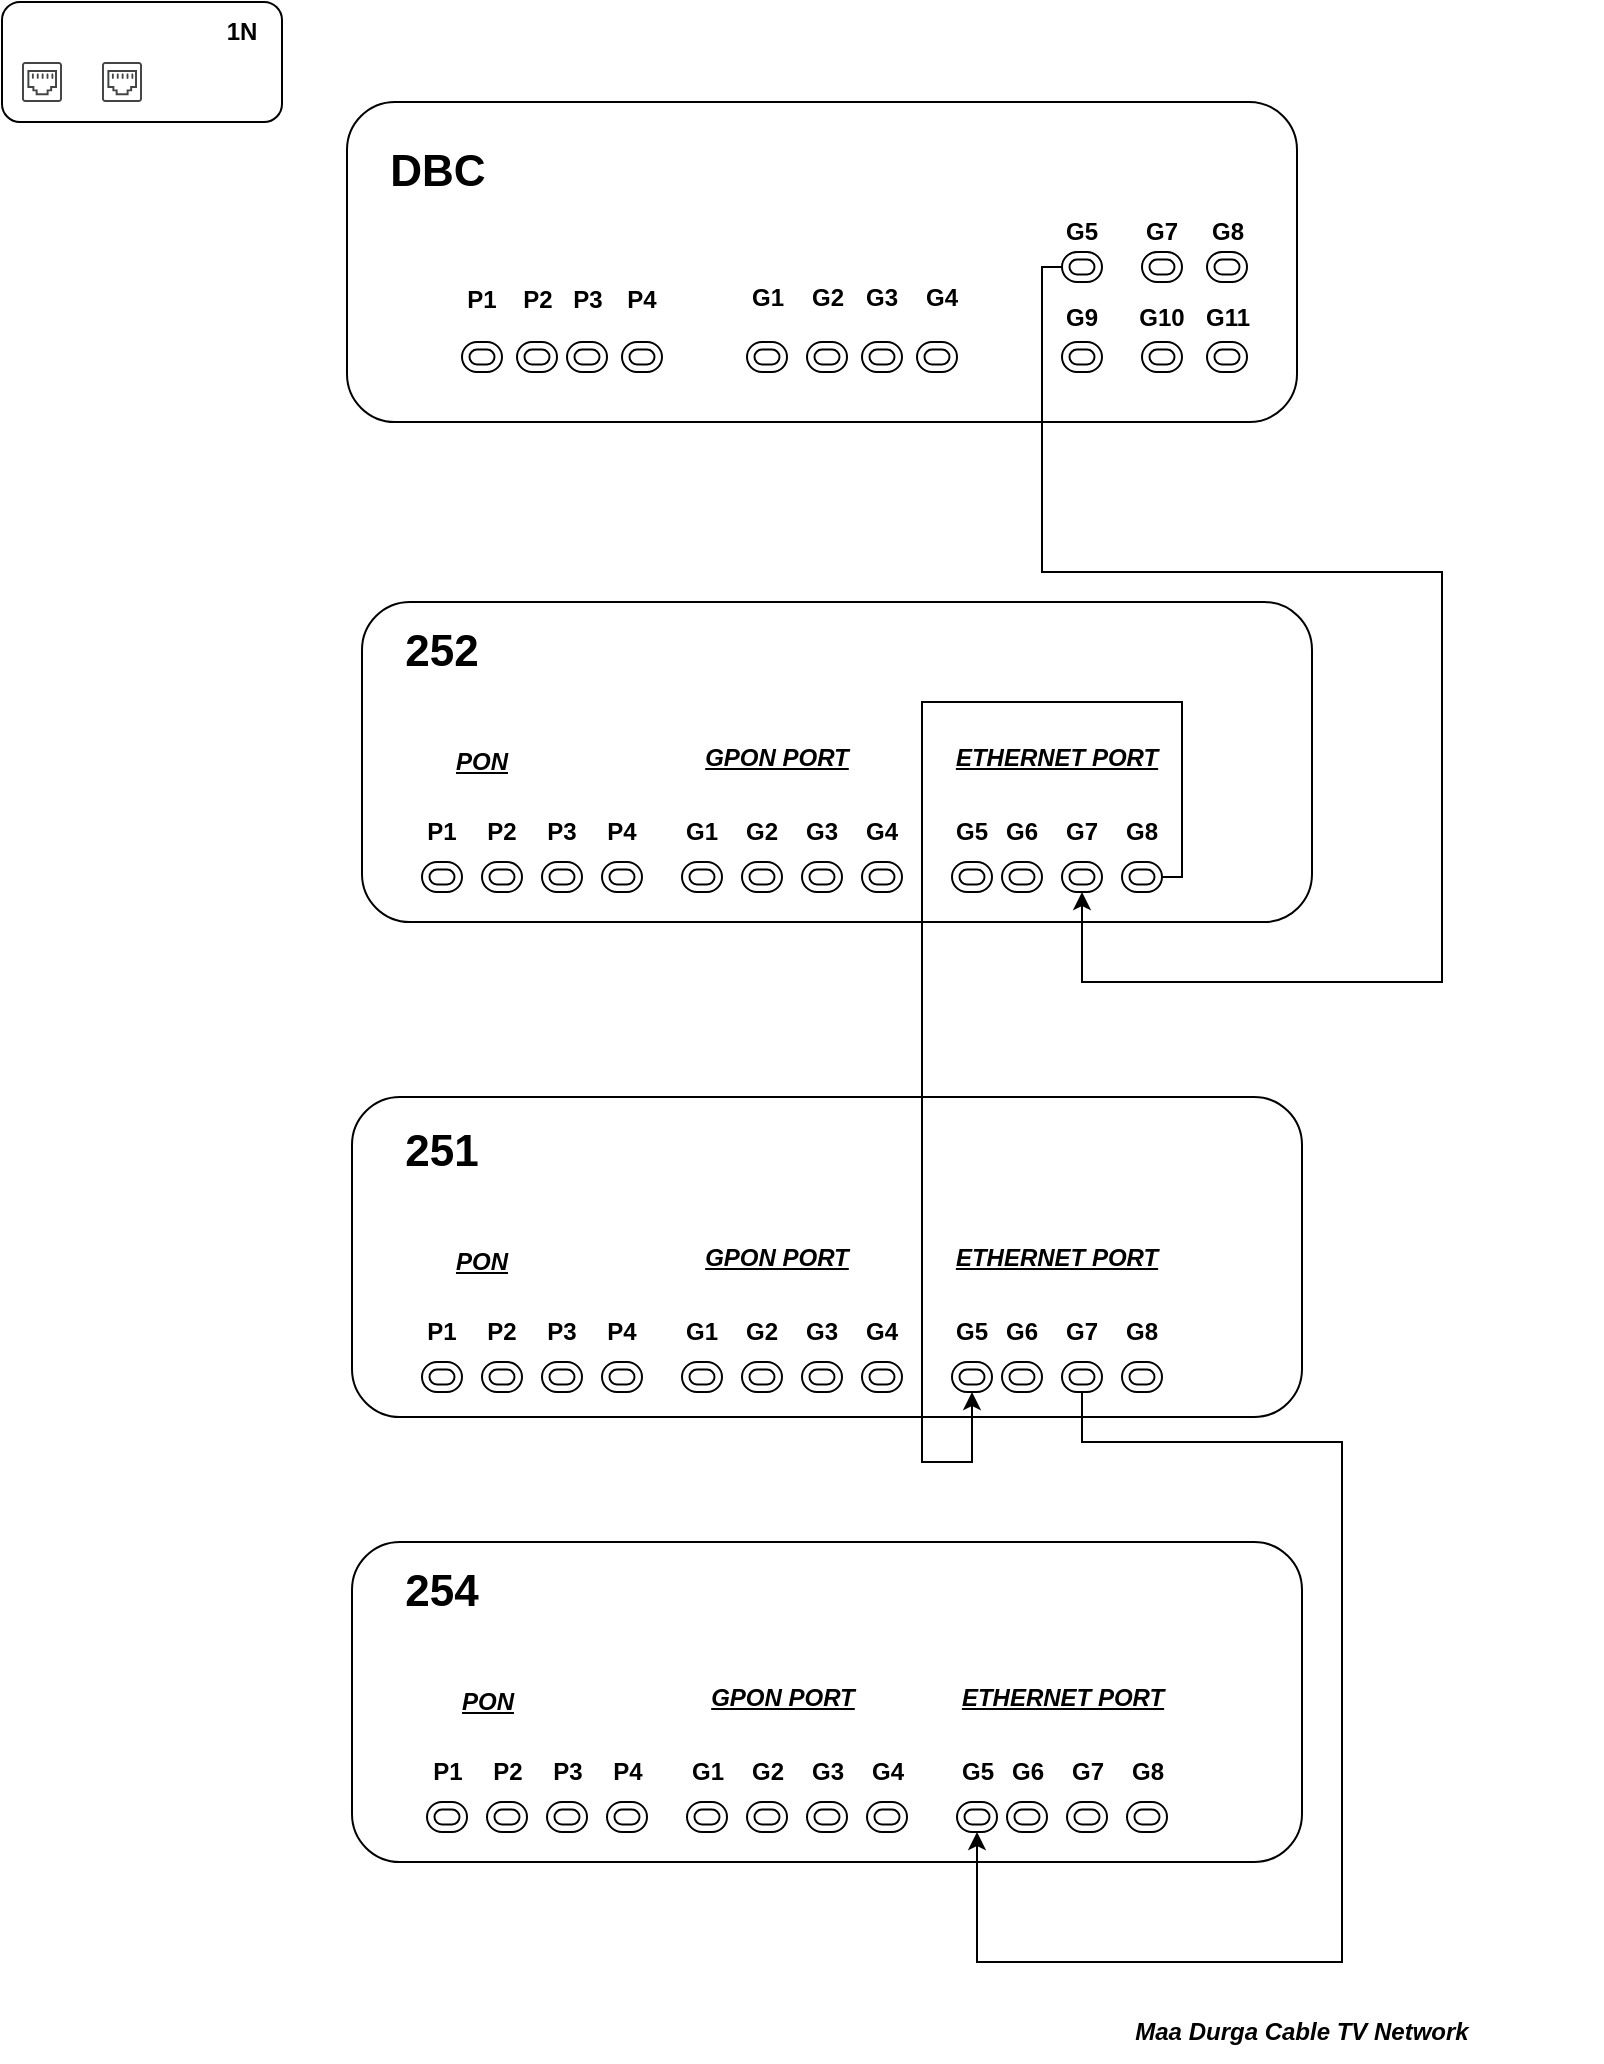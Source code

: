 <mxfile version="22.1.16" type="github">
  <diagram name="Page-1" id="1Co5AFttE1sdkpLuGWpp">
    <mxGraphModel dx="1179" dy="726" grid="1" gridSize="10" guides="1" tooltips="1" connect="1" arrows="1" fold="1" page="1" pageScale="1" pageWidth="827" pageHeight="1169" math="0" shadow="0">
      <root>
        <mxCell id="0" />
        <mxCell id="1" parent="0" />
        <mxCell id="FiZlv9GbAcb9ufF7oLum-6" value="" style="rounded=1;whiteSpace=wrap;html=1;labelBackgroundColor=none;" vertex="1" parent="1">
          <mxGeometry x="186.5" y="120" width="475" height="160" as="geometry" />
        </mxCell>
        <mxCell id="Yl7VU8M9X4uE9OL1-MA8-65" value="" style="rounded=1;whiteSpace=wrap;html=1;labelBackgroundColor=none;" parent="1" vertex="1">
          <mxGeometry x="14" y="70" width="140" height="60" as="geometry" />
        </mxCell>
        <mxCell id="Yl7VU8M9X4uE9OL1-MA8-66" value="" style="sketch=0;pointerEvents=1;shadow=0;dashed=0;html=1;strokeColor=none;aspect=fixed;labelPosition=center;verticalLabelPosition=bottom;verticalAlign=top;align=center;outlineConnect=0;shape=mxgraph.vvd.ethernet_port;labelBackgroundColor=none;rounded=1;" parent="1" vertex="1">
          <mxGeometry x="24" y="100" width="20" height="20" as="geometry" />
        </mxCell>
        <mxCell id="Yl7VU8M9X4uE9OL1-MA8-67" value="" style="sketch=0;pointerEvents=1;shadow=0;dashed=0;html=1;strokeColor=none;aspect=fixed;labelPosition=center;verticalLabelPosition=bottom;verticalAlign=top;align=center;outlineConnect=0;shape=mxgraph.vvd.ethernet_port;labelBackgroundColor=none;rounded=1;" parent="1" vertex="1">
          <mxGeometry x="54" y="100" width="20" height="20" as="geometry" />
        </mxCell>
        <mxCell id="Yl7VU8M9X4uE9OL1-MA8-68" value="&lt;b&gt;1N&lt;/b&gt;" style="text;html=1;strokeColor=none;fillColor=none;align=center;verticalAlign=middle;whiteSpace=wrap;rounded=1;labelBackgroundColor=none;" parent="1" vertex="1">
          <mxGeometry x="104" y="70" width="60" height="30" as="geometry" />
        </mxCell>
        <mxCell id="Yl7VU8M9X4uE9OL1-MA8-69" value="" style="verticalLabelPosition=bottom;verticalAlign=top;html=1;shape=mxgraph.basic.rounded_frame;dx=10;whiteSpace=wrap;labelBackgroundColor=none;rounded=1;" parent="1" vertex="1">
          <mxGeometry x="616.5" y="240" width="20" height="15" as="geometry" />
        </mxCell>
        <mxCell id="Yl7VU8M9X4uE9OL1-MA8-76" value="" style="verticalLabelPosition=bottom;verticalAlign=top;html=1;shape=mxgraph.basic.rounded_frame;dx=10;whiteSpace=wrap;labelBackgroundColor=none;rounded=1;" parent="1" vertex="1">
          <mxGeometry x="584" y="240" width="20" height="15" as="geometry" />
        </mxCell>
        <mxCell id="Yl7VU8M9X4uE9OL1-MA8-77" value="" style="verticalLabelPosition=bottom;verticalAlign=top;html=1;shape=mxgraph.basic.rounded_frame;dx=10;whiteSpace=wrap;labelBackgroundColor=none;rounded=1;" parent="1" vertex="1">
          <mxGeometry x="544" y="240" width="20" height="15" as="geometry" />
        </mxCell>
        <mxCell id="Yl7VU8M9X4uE9OL1-MA8-78" value="" style="verticalLabelPosition=bottom;verticalAlign=top;html=1;shape=mxgraph.basic.rounded_frame;dx=10;whiteSpace=wrap;labelBackgroundColor=none;rounded=1;" parent="1" vertex="1">
          <mxGeometry x="616.5" y="195" width="20" height="15" as="geometry" />
        </mxCell>
        <mxCell id="Yl7VU8M9X4uE9OL1-MA8-79" value="" style="verticalLabelPosition=bottom;verticalAlign=top;html=1;shape=mxgraph.basic.rounded_frame;dx=10;whiteSpace=wrap;labelBackgroundColor=none;rounded=1;" parent="1" vertex="1">
          <mxGeometry x="584" y="195" width="20" height="15" as="geometry" />
        </mxCell>
        <mxCell id="Yl7VU8M9X4uE9OL1-MA8-80" value="" style="verticalLabelPosition=bottom;verticalAlign=top;html=1;shape=mxgraph.basic.rounded_frame;dx=10;whiteSpace=wrap;labelBackgroundColor=none;rounded=1;" parent="1" vertex="1">
          <mxGeometry x="544" y="195" width="20" height="15" as="geometry" />
        </mxCell>
        <mxCell id="Yl7VU8M9X4uE9OL1-MA8-81" value="" style="verticalLabelPosition=bottom;verticalAlign=top;html=1;shape=mxgraph.basic.rounded_frame;dx=10;whiteSpace=wrap;labelBackgroundColor=none;rounded=1;" parent="1" vertex="1">
          <mxGeometry x="444" y="240" width="20" height="15" as="geometry" />
        </mxCell>
        <mxCell id="Yl7VU8M9X4uE9OL1-MA8-82" value="" style="verticalLabelPosition=bottom;verticalAlign=top;html=1;shape=mxgraph.basic.rounded_frame;dx=10;whiteSpace=wrap;labelBackgroundColor=none;rounded=1;" parent="1" vertex="1">
          <mxGeometry x="416.5" y="240" width="20" height="15" as="geometry" />
        </mxCell>
        <mxCell id="Yl7VU8M9X4uE9OL1-MA8-83" value="" style="verticalLabelPosition=bottom;verticalAlign=top;html=1;shape=mxgraph.basic.rounded_frame;dx=10;whiteSpace=wrap;labelBackgroundColor=none;rounded=1;" parent="1" vertex="1">
          <mxGeometry x="386.5" y="240" width="20" height="15" as="geometry" />
        </mxCell>
        <mxCell id="Yl7VU8M9X4uE9OL1-MA8-87" value="" style="verticalLabelPosition=bottom;verticalAlign=top;html=1;shape=mxgraph.basic.rounded_frame;dx=10;whiteSpace=wrap;labelBackgroundColor=none;rounded=1;" parent="1" vertex="1">
          <mxGeometry x="296.5" y="240" width="20" height="15" as="geometry" />
        </mxCell>
        <mxCell id="Yl7VU8M9X4uE9OL1-MA8-88" value="" style="verticalLabelPosition=bottom;verticalAlign=top;html=1;shape=mxgraph.basic.rounded_frame;dx=10;whiteSpace=wrap;labelBackgroundColor=none;rounded=1;" parent="1" vertex="1">
          <mxGeometry x="271.5" y="240" width="20" height="15" as="geometry" />
        </mxCell>
        <mxCell id="Yl7VU8M9X4uE9OL1-MA8-89" value="" style="verticalLabelPosition=bottom;verticalAlign=top;html=1;shape=mxgraph.basic.rounded_frame;dx=10;whiteSpace=wrap;labelBackgroundColor=none;rounded=1;" parent="1" vertex="1">
          <mxGeometry x="244" y="240" width="20" height="15" as="geometry" />
        </mxCell>
        <mxCell id="Yl7VU8M9X4uE9OL1-MA8-118" value="&lt;b&gt;P1&lt;/b&gt;" style="text;html=1;strokeColor=none;fillColor=none;align=center;verticalAlign=middle;whiteSpace=wrap;rounded=1;labelBackgroundColor=none;" parent="1" vertex="1">
          <mxGeometry x="234" y="212.5" width="40" height="12.5" as="geometry" />
        </mxCell>
        <mxCell id="Yl7VU8M9X4uE9OL1-MA8-119" value="&lt;b&gt;P2&lt;/b&gt;" style="text;html=1;strokeColor=none;fillColor=none;align=center;verticalAlign=middle;whiteSpace=wrap;rounded=1;labelBackgroundColor=none;" parent="1" vertex="1">
          <mxGeometry x="261.5" y="212.5" width="40" height="12.5" as="geometry" />
        </mxCell>
        <mxCell id="Yl7VU8M9X4uE9OL1-MA8-120" value="&lt;b&gt;P3&lt;/b&gt;" style="text;html=1;strokeColor=none;fillColor=none;align=center;verticalAlign=middle;whiteSpace=wrap;rounded=1;labelBackgroundColor=none;" parent="1" vertex="1">
          <mxGeometry x="286.5" y="210" width="40" height="17.5" as="geometry" />
        </mxCell>
        <mxCell id="Yl7VU8M9X4uE9OL1-MA8-121" value="&lt;b&gt;G1&lt;/b&gt;" style="text;html=1;strokeColor=none;fillColor=none;align=center;verticalAlign=middle;whiteSpace=wrap;rounded=1;labelBackgroundColor=none;" parent="1" vertex="1">
          <mxGeometry x="366.5" y="202.5" width="60" height="30" as="geometry" />
        </mxCell>
        <mxCell id="Yl7VU8M9X4uE9OL1-MA8-123" value="&lt;b&gt;G2&lt;/b&gt;" style="text;html=1;strokeColor=none;fillColor=none;align=center;verticalAlign=middle;whiteSpace=wrap;rounded=1;labelBackgroundColor=none;" parent="1" vertex="1">
          <mxGeometry x="396.5" y="202.5" width="60" height="30" as="geometry" />
        </mxCell>
        <mxCell id="Yl7VU8M9X4uE9OL1-MA8-124" value="&lt;b&gt;G3&lt;/b&gt;" style="text;html=1;strokeColor=none;fillColor=none;align=center;verticalAlign=middle;whiteSpace=wrap;rounded=1;labelBackgroundColor=none;" parent="1" vertex="1">
          <mxGeometry x="424" y="202.5" width="60" height="30" as="geometry" />
        </mxCell>
        <mxCell id="Yl7VU8M9X4uE9OL1-MA8-126" value="" style="rounded=1;whiteSpace=wrap;html=1;labelBackgroundColor=none;" parent="1" vertex="1">
          <mxGeometry x="194" y="370" width="475" height="160" as="geometry" />
        </mxCell>
        <mxCell id="Yl7VU8M9X4uE9OL1-MA8-127" value="" style="verticalLabelPosition=bottom;verticalAlign=top;html=1;shape=mxgraph.basic.rounded_frame;dx=10;whiteSpace=wrap;labelBackgroundColor=none;rounded=1;" parent="1" vertex="1">
          <mxGeometry x="224" y="500" width="20" height="15" as="geometry" />
        </mxCell>
        <mxCell id="Yl7VU8M9X4uE9OL1-MA8-129" value="" style="verticalLabelPosition=bottom;verticalAlign=top;html=1;shape=mxgraph.basic.rounded_frame;dx=10;whiteSpace=wrap;labelBackgroundColor=none;rounded=1;" parent="1" vertex="1">
          <mxGeometry x="254" y="500" width="20" height="15" as="geometry" />
        </mxCell>
        <mxCell id="Yl7VU8M9X4uE9OL1-MA8-131" value="" style="verticalLabelPosition=bottom;verticalAlign=top;html=1;shape=mxgraph.basic.rounded_frame;dx=10;whiteSpace=wrap;labelBackgroundColor=none;rounded=1;" parent="1" vertex="1">
          <mxGeometry x="314" y="500" width="20" height="15" as="geometry" />
        </mxCell>
        <mxCell id="Yl7VU8M9X4uE9OL1-MA8-132" value="" style="verticalLabelPosition=bottom;verticalAlign=top;html=1;shape=mxgraph.basic.rounded_frame;dx=10;whiteSpace=wrap;labelBackgroundColor=none;rounded=1;" parent="1" vertex="1">
          <mxGeometry x="284" y="500" width="20" height="15" as="geometry" />
        </mxCell>
        <mxCell id="Yl7VU8M9X4uE9OL1-MA8-133" value="" style="verticalLabelPosition=bottom;verticalAlign=top;html=1;shape=mxgraph.basic.rounded_frame;dx=10;whiteSpace=wrap;labelBackgroundColor=none;rounded=1;" parent="1" vertex="1">
          <mxGeometry x="354" y="500" width="20" height="15" as="geometry" />
        </mxCell>
        <mxCell id="Yl7VU8M9X4uE9OL1-MA8-134" value="" style="verticalLabelPosition=bottom;verticalAlign=top;html=1;shape=mxgraph.basic.rounded_frame;dx=10;whiteSpace=wrap;labelBackgroundColor=none;rounded=1;" parent="1" vertex="1">
          <mxGeometry x="384" y="500" width="20" height="15" as="geometry" />
        </mxCell>
        <mxCell id="Yl7VU8M9X4uE9OL1-MA8-135" value="" style="verticalLabelPosition=bottom;verticalAlign=top;html=1;shape=mxgraph.basic.rounded_frame;dx=10;whiteSpace=wrap;labelBackgroundColor=none;rounded=1;" parent="1" vertex="1">
          <mxGeometry x="414" y="500" width="20" height="15" as="geometry" />
        </mxCell>
        <mxCell id="Yl7VU8M9X4uE9OL1-MA8-137" value="" style="verticalLabelPosition=bottom;verticalAlign=top;html=1;shape=mxgraph.basic.rounded_frame;dx=10;whiteSpace=wrap;labelBackgroundColor=none;rounded=1;" parent="1" vertex="1">
          <mxGeometry x="444" y="500" width="20" height="15" as="geometry" />
        </mxCell>
        <mxCell id="Yl7VU8M9X4uE9OL1-MA8-139" value="" style="verticalLabelPosition=bottom;verticalAlign=top;html=1;shape=mxgraph.basic.rounded_frame;dx=10;whiteSpace=wrap;labelBackgroundColor=none;rounded=1;" parent="1" vertex="1">
          <mxGeometry x="489" y="500" width="20" height="15" as="geometry" />
        </mxCell>
        <mxCell id="Yl7VU8M9X4uE9OL1-MA8-140" value="" style="verticalLabelPosition=bottom;verticalAlign=top;html=1;shape=mxgraph.basic.rounded_frame;dx=10;whiteSpace=wrap;labelBackgroundColor=none;rounded=1;" parent="1" vertex="1">
          <mxGeometry x="514" y="500" width="20" height="15" as="geometry" />
        </mxCell>
        <mxCell id="Yl7VU8M9X4uE9OL1-MA8-141" value="" style="verticalLabelPosition=bottom;verticalAlign=top;html=1;shape=mxgraph.basic.rounded_frame;dx=10;whiteSpace=wrap;labelBackgroundColor=none;rounded=1;" parent="1" vertex="1">
          <mxGeometry x="544" y="500" width="20" height="15" as="geometry" />
        </mxCell>
        <mxCell id="Yl7VU8M9X4uE9OL1-MA8-142" value="" style="verticalLabelPosition=bottom;verticalAlign=top;html=1;shape=mxgraph.basic.rounded_frame;dx=10;whiteSpace=wrap;labelBackgroundColor=none;rounded=1;" parent="1" vertex="1">
          <mxGeometry x="574" y="500" width="20" height="15" as="geometry" />
        </mxCell>
        <mxCell id="Yl7VU8M9X4uE9OL1-MA8-144" value="&lt;b&gt;P1&lt;/b&gt;" style="text;html=1;strokeColor=none;fillColor=none;align=center;verticalAlign=middle;whiteSpace=wrap;rounded=1;labelBackgroundColor=none;" parent="1" vertex="1">
          <mxGeometry x="204" y="470" width="60" height="30" as="geometry" />
        </mxCell>
        <mxCell id="Yl7VU8M9X4uE9OL1-MA8-145" value="&lt;b&gt;P2&lt;/b&gt;" style="text;html=1;strokeColor=none;fillColor=none;align=center;verticalAlign=middle;whiteSpace=wrap;rounded=1;labelBackgroundColor=none;" parent="1" vertex="1">
          <mxGeometry x="234" y="470" width="60" height="30" as="geometry" />
        </mxCell>
        <mxCell id="Yl7VU8M9X4uE9OL1-MA8-146" value="&lt;b&gt;P3&lt;/b&gt;" style="text;html=1;strokeColor=none;fillColor=none;align=center;verticalAlign=middle;whiteSpace=wrap;rounded=1;labelBackgroundColor=none;" parent="1" vertex="1">
          <mxGeometry x="264" y="470" width="60" height="30" as="geometry" />
        </mxCell>
        <mxCell id="Yl7VU8M9X4uE9OL1-MA8-147" value="&lt;b&gt;P4&lt;/b&gt;" style="text;html=1;strokeColor=none;fillColor=none;align=center;verticalAlign=middle;whiteSpace=wrap;rounded=1;labelBackgroundColor=none;" parent="1" vertex="1">
          <mxGeometry x="294" y="470" width="60" height="30" as="geometry" />
        </mxCell>
        <mxCell id="Yl7VU8M9X4uE9OL1-MA8-148" value="&lt;b&gt;G1&lt;/b&gt;" style="text;html=1;strokeColor=none;fillColor=none;align=center;verticalAlign=middle;whiteSpace=wrap;rounded=1;labelBackgroundColor=none;" parent="1" vertex="1">
          <mxGeometry x="334" y="470" width="60" height="30" as="geometry" />
        </mxCell>
        <mxCell id="Yl7VU8M9X4uE9OL1-MA8-150" value="&lt;b&gt;G2&lt;/b&gt;" style="text;html=1;strokeColor=none;fillColor=none;align=center;verticalAlign=middle;whiteSpace=wrap;rounded=1;labelBackgroundColor=none;" parent="1" vertex="1">
          <mxGeometry x="364" y="470" width="60" height="30" as="geometry" />
        </mxCell>
        <mxCell id="Yl7VU8M9X4uE9OL1-MA8-151" value="&lt;b&gt;G3&lt;/b&gt;" style="text;html=1;strokeColor=none;fillColor=none;align=center;verticalAlign=middle;whiteSpace=wrap;rounded=1;labelBackgroundColor=none;" parent="1" vertex="1">
          <mxGeometry x="394" y="470" width="60" height="30" as="geometry" />
        </mxCell>
        <mxCell id="Yl7VU8M9X4uE9OL1-MA8-152" value="&lt;b&gt;G4&lt;/b&gt;" style="text;html=1;strokeColor=none;fillColor=none;align=center;verticalAlign=middle;whiteSpace=wrap;rounded=1;labelBackgroundColor=none;" parent="1" vertex="1">
          <mxGeometry x="424" y="470" width="60" height="30" as="geometry" />
        </mxCell>
        <mxCell id="Yl7VU8M9X4uE9OL1-MA8-153" value="&lt;b&gt;G5&lt;/b&gt;" style="text;html=1;strokeColor=none;fillColor=none;align=center;verticalAlign=middle;whiteSpace=wrap;rounded=1;labelBackgroundColor=none;" parent="1" vertex="1">
          <mxGeometry x="469" y="470" width="60" height="30" as="geometry" />
        </mxCell>
        <mxCell id="Yl7VU8M9X4uE9OL1-MA8-154" value="&lt;b&gt;G6&lt;/b&gt;" style="text;html=1;strokeColor=none;fillColor=none;align=center;verticalAlign=middle;whiteSpace=wrap;rounded=1;labelBackgroundColor=none;" parent="1" vertex="1">
          <mxGeometry x="494" y="470" width="60" height="30" as="geometry" />
        </mxCell>
        <mxCell id="Yl7VU8M9X4uE9OL1-MA8-155" value="&lt;b&gt;G7&lt;/b&gt;" style="text;html=1;strokeColor=none;fillColor=none;align=center;verticalAlign=middle;whiteSpace=wrap;rounded=1;labelBackgroundColor=none;" parent="1" vertex="1">
          <mxGeometry x="524" y="470" width="60" height="30" as="geometry" />
        </mxCell>
        <mxCell id="Yl7VU8M9X4uE9OL1-MA8-156" value="&lt;b&gt;G8&lt;/b&gt;" style="text;html=1;strokeColor=none;fillColor=none;align=center;verticalAlign=middle;whiteSpace=wrap;rounded=1;labelBackgroundColor=none;" parent="1" vertex="1">
          <mxGeometry x="554" y="470" width="60" height="30" as="geometry" />
        </mxCell>
        <mxCell id="Yl7VU8M9X4uE9OL1-MA8-157" value="&lt;i&gt;&lt;b&gt;&lt;u&gt;GPON PORT&lt;/u&gt;&lt;/b&gt;&lt;/i&gt;" style="text;html=1;strokeColor=none;fillColor=none;align=center;verticalAlign=middle;whiteSpace=wrap;rounded=1;labelBackgroundColor=none;" parent="1" vertex="1">
          <mxGeometry x="359" y="435" width="85" height="25" as="geometry" />
        </mxCell>
        <mxCell id="Yl7VU8M9X4uE9OL1-MA8-158" value="&lt;b&gt;&lt;i&gt;&lt;u&gt;ETHERNET PORT&lt;/u&gt;&lt;/i&gt;&lt;/b&gt;" style="text;html=1;strokeColor=none;fillColor=none;align=center;verticalAlign=middle;whiteSpace=wrap;rounded=1;labelBackgroundColor=none;" parent="1" vertex="1">
          <mxGeometry x="489" y="432.5" width="105" height="30" as="geometry" />
        </mxCell>
        <mxCell id="Yl7VU8M9X4uE9OL1-MA8-159" value="&lt;b&gt;&lt;i&gt;&lt;u&gt;PON&lt;/u&gt;&lt;/i&gt;&lt;/b&gt;" style="text;html=1;strokeColor=none;fillColor=none;align=center;verticalAlign=middle;whiteSpace=wrap;rounded=1;labelBackgroundColor=none;" parent="1" vertex="1">
          <mxGeometry x="224" y="435" width="60" height="30" as="geometry" />
        </mxCell>
        <mxCell id="Yl7VU8M9X4uE9OL1-MA8-160" value="" style="rounded=1;whiteSpace=wrap;html=1;labelBackgroundColor=none;" parent="1" vertex="1">
          <mxGeometry x="189" y="617.5" width="475" height="160" as="geometry" />
        </mxCell>
        <mxCell id="Yl7VU8M9X4uE9OL1-MA8-161" value="" style="verticalLabelPosition=bottom;verticalAlign=top;html=1;shape=mxgraph.basic.rounded_frame;dx=10;whiteSpace=wrap;labelBackgroundColor=none;rounded=1;" parent="1" vertex="1">
          <mxGeometry x="224" y="750" width="20" height="15" as="geometry" />
        </mxCell>
        <mxCell id="Yl7VU8M9X4uE9OL1-MA8-162" value="" style="verticalLabelPosition=bottom;verticalAlign=top;html=1;shape=mxgraph.basic.rounded_frame;dx=10;whiteSpace=wrap;labelBackgroundColor=none;rounded=1;" parent="1" vertex="1">
          <mxGeometry x="254" y="750" width="20" height="15" as="geometry" />
        </mxCell>
        <mxCell id="Yl7VU8M9X4uE9OL1-MA8-163" value="" style="verticalLabelPosition=bottom;verticalAlign=top;html=1;shape=mxgraph.basic.rounded_frame;dx=10;whiteSpace=wrap;labelBackgroundColor=none;rounded=1;" parent="1" vertex="1">
          <mxGeometry x="314" y="750" width="20" height="15" as="geometry" />
        </mxCell>
        <mxCell id="Yl7VU8M9X4uE9OL1-MA8-164" value="" style="verticalLabelPosition=bottom;verticalAlign=top;html=1;shape=mxgraph.basic.rounded_frame;dx=10;whiteSpace=wrap;labelBackgroundColor=none;rounded=1;" parent="1" vertex="1">
          <mxGeometry x="284" y="750" width="20" height="15" as="geometry" />
        </mxCell>
        <mxCell id="Yl7VU8M9X4uE9OL1-MA8-165" value="" style="verticalLabelPosition=bottom;verticalAlign=top;html=1;shape=mxgraph.basic.rounded_frame;dx=10;whiteSpace=wrap;labelBackgroundColor=none;rounded=1;" parent="1" vertex="1">
          <mxGeometry x="354" y="750" width="20" height="15" as="geometry" />
        </mxCell>
        <mxCell id="Yl7VU8M9X4uE9OL1-MA8-166" value="" style="verticalLabelPosition=bottom;verticalAlign=top;html=1;shape=mxgraph.basic.rounded_frame;dx=10;whiteSpace=wrap;labelBackgroundColor=none;rounded=1;" parent="1" vertex="1">
          <mxGeometry x="384" y="750" width="20" height="15" as="geometry" />
        </mxCell>
        <mxCell id="Yl7VU8M9X4uE9OL1-MA8-167" value="" style="verticalLabelPosition=bottom;verticalAlign=top;html=1;shape=mxgraph.basic.rounded_frame;dx=10;whiteSpace=wrap;labelBackgroundColor=none;rounded=1;" parent="1" vertex="1">
          <mxGeometry x="414" y="750" width="20" height="15" as="geometry" />
        </mxCell>
        <mxCell id="Yl7VU8M9X4uE9OL1-MA8-168" value="" style="verticalLabelPosition=bottom;verticalAlign=top;html=1;shape=mxgraph.basic.rounded_frame;dx=10;whiteSpace=wrap;labelBackgroundColor=none;rounded=1;" parent="1" vertex="1">
          <mxGeometry x="444" y="750" width="20" height="15" as="geometry" />
        </mxCell>
        <mxCell id="Yl7VU8M9X4uE9OL1-MA8-169" value="" style="verticalLabelPosition=bottom;verticalAlign=top;html=1;shape=mxgraph.basic.rounded_frame;dx=10;whiteSpace=wrap;labelBackgroundColor=none;rounded=1;" parent="1" vertex="1">
          <mxGeometry x="489" y="750" width="20" height="15" as="geometry" />
        </mxCell>
        <mxCell id="Yl7VU8M9X4uE9OL1-MA8-170" value="" style="verticalLabelPosition=bottom;verticalAlign=top;html=1;shape=mxgraph.basic.rounded_frame;dx=10;whiteSpace=wrap;labelBackgroundColor=none;rounded=1;" parent="1" vertex="1">
          <mxGeometry x="514" y="750" width="20" height="15" as="geometry" />
        </mxCell>
        <mxCell id="Yl7VU8M9X4uE9OL1-MA8-171" value="" style="verticalLabelPosition=bottom;verticalAlign=top;html=1;shape=mxgraph.basic.rounded_frame;dx=10;whiteSpace=wrap;labelBackgroundColor=none;rounded=1;" parent="1" vertex="1">
          <mxGeometry x="544" y="750" width="20" height="15" as="geometry" />
        </mxCell>
        <mxCell id="Yl7VU8M9X4uE9OL1-MA8-172" value="" style="verticalLabelPosition=bottom;verticalAlign=top;html=1;shape=mxgraph.basic.rounded_frame;dx=10;whiteSpace=wrap;labelBackgroundColor=none;rounded=1;" parent="1" vertex="1">
          <mxGeometry x="574" y="750" width="20" height="15" as="geometry" />
        </mxCell>
        <mxCell id="Yl7VU8M9X4uE9OL1-MA8-173" value="&lt;b&gt;P1&lt;/b&gt;" style="text;html=1;strokeColor=none;fillColor=none;align=center;verticalAlign=middle;whiteSpace=wrap;rounded=1;labelBackgroundColor=none;" parent="1" vertex="1">
          <mxGeometry x="204" y="720" width="60" height="30" as="geometry" />
        </mxCell>
        <mxCell id="Yl7VU8M9X4uE9OL1-MA8-174" value="&lt;b&gt;P2&lt;/b&gt;" style="text;html=1;strokeColor=none;fillColor=none;align=center;verticalAlign=middle;whiteSpace=wrap;rounded=1;labelBackgroundColor=none;" parent="1" vertex="1">
          <mxGeometry x="234" y="720" width="60" height="30" as="geometry" />
        </mxCell>
        <mxCell id="Yl7VU8M9X4uE9OL1-MA8-175" value="&lt;b&gt;P3&lt;/b&gt;" style="text;html=1;strokeColor=none;fillColor=none;align=center;verticalAlign=middle;whiteSpace=wrap;rounded=1;labelBackgroundColor=none;" parent="1" vertex="1">
          <mxGeometry x="264" y="720" width="60" height="30" as="geometry" />
        </mxCell>
        <mxCell id="Yl7VU8M9X4uE9OL1-MA8-176" value="&lt;b&gt;P4&lt;/b&gt;" style="text;html=1;strokeColor=none;fillColor=none;align=center;verticalAlign=middle;whiteSpace=wrap;rounded=1;labelBackgroundColor=none;" parent="1" vertex="1">
          <mxGeometry x="294" y="720" width="60" height="30" as="geometry" />
        </mxCell>
        <mxCell id="Yl7VU8M9X4uE9OL1-MA8-177" value="&lt;b&gt;G1&lt;/b&gt;" style="text;html=1;strokeColor=none;fillColor=none;align=center;verticalAlign=middle;whiteSpace=wrap;rounded=1;labelBackgroundColor=none;" parent="1" vertex="1">
          <mxGeometry x="334" y="720" width="60" height="30" as="geometry" />
        </mxCell>
        <mxCell id="Yl7VU8M9X4uE9OL1-MA8-178" value="&lt;b&gt;G2&lt;/b&gt;" style="text;html=1;strokeColor=none;fillColor=none;align=center;verticalAlign=middle;whiteSpace=wrap;rounded=1;labelBackgroundColor=none;" parent="1" vertex="1">
          <mxGeometry x="364" y="720" width="60" height="30" as="geometry" />
        </mxCell>
        <mxCell id="Yl7VU8M9X4uE9OL1-MA8-179" value="&lt;b&gt;G3&lt;/b&gt;" style="text;html=1;strokeColor=none;fillColor=none;align=center;verticalAlign=middle;whiteSpace=wrap;rounded=1;labelBackgroundColor=none;" parent="1" vertex="1">
          <mxGeometry x="394" y="720" width="60" height="30" as="geometry" />
        </mxCell>
        <mxCell id="Yl7VU8M9X4uE9OL1-MA8-180" value="&lt;b&gt;G4&lt;/b&gt;" style="text;html=1;strokeColor=none;fillColor=none;align=center;verticalAlign=middle;whiteSpace=wrap;rounded=1;labelBackgroundColor=none;" parent="1" vertex="1">
          <mxGeometry x="424" y="720" width="60" height="30" as="geometry" />
        </mxCell>
        <mxCell id="Yl7VU8M9X4uE9OL1-MA8-181" value="&lt;b&gt;G5&lt;/b&gt;" style="text;html=1;strokeColor=none;fillColor=none;align=center;verticalAlign=middle;whiteSpace=wrap;rounded=1;labelBackgroundColor=none;" parent="1" vertex="1">
          <mxGeometry x="469" y="720" width="60" height="30" as="geometry" />
        </mxCell>
        <mxCell id="Yl7VU8M9X4uE9OL1-MA8-182" value="&lt;b&gt;G6&lt;/b&gt;" style="text;html=1;strokeColor=none;fillColor=none;align=center;verticalAlign=middle;whiteSpace=wrap;rounded=1;labelBackgroundColor=none;" parent="1" vertex="1">
          <mxGeometry x="494" y="720" width="60" height="30" as="geometry" />
        </mxCell>
        <mxCell id="Yl7VU8M9X4uE9OL1-MA8-183" value="&lt;b&gt;G7&lt;/b&gt;" style="text;html=1;strokeColor=none;fillColor=none;align=center;verticalAlign=middle;whiteSpace=wrap;rounded=1;labelBackgroundColor=none;" parent="1" vertex="1">
          <mxGeometry x="524" y="720" width="60" height="30" as="geometry" />
        </mxCell>
        <mxCell id="Yl7VU8M9X4uE9OL1-MA8-184" value="&lt;b&gt;G8&lt;/b&gt;" style="text;html=1;strokeColor=none;fillColor=none;align=center;verticalAlign=middle;whiteSpace=wrap;rounded=1;labelBackgroundColor=none;" parent="1" vertex="1">
          <mxGeometry x="554" y="720" width="60" height="30" as="geometry" />
        </mxCell>
        <mxCell id="Yl7VU8M9X4uE9OL1-MA8-185" value="&lt;i&gt;&lt;b&gt;&lt;u&gt;GPON PORT&lt;/u&gt;&lt;/b&gt;&lt;/i&gt;" style="text;html=1;strokeColor=none;fillColor=none;align=center;verticalAlign=middle;whiteSpace=wrap;rounded=1;labelBackgroundColor=none;" parent="1" vertex="1">
          <mxGeometry x="359" y="685" width="85" height="25" as="geometry" />
        </mxCell>
        <mxCell id="Yl7VU8M9X4uE9OL1-MA8-186" value="&lt;b&gt;&lt;i&gt;&lt;u&gt;ETHERNET PORT&lt;/u&gt;&lt;/i&gt;&lt;/b&gt;" style="text;html=1;strokeColor=none;fillColor=none;align=center;verticalAlign=middle;whiteSpace=wrap;rounded=1;labelBackgroundColor=none;" parent="1" vertex="1">
          <mxGeometry x="489" y="682.5" width="105" height="30" as="geometry" />
        </mxCell>
        <mxCell id="Yl7VU8M9X4uE9OL1-MA8-187" value="&lt;b&gt;&lt;i&gt;&lt;u&gt;PON&lt;/u&gt;&lt;/i&gt;&lt;/b&gt;" style="text;html=1;strokeColor=none;fillColor=none;align=center;verticalAlign=middle;whiteSpace=wrap;rounded=1;labelBackgroundColor=none;" parent="1" vertex="1">
          <mxGeometry x="224" y="685" width="60" height="30" as="geometry" />
        </mxCell>
        <mxCell id="Yl7VU8M9X4uE9OL1-MA8-191" value="" style="sketch=0;pointerEvents=1;shadow=0;dashed=0;html=1;strokeColor=none;fillColor=#434445;aspect=fixed;labelPosition=center;verticalLabelPosition=bottom;verticalAlign=top;align=center;outlineConnect=0;shape=mxgraph.vvd.ethernet_port;rounded=1;" parent="1" vertex="1">
          <mxGeometry x="24" y="100" width="20" height="20" as="geometry" />
        </mxCell>
        <mxCell id="Yl7VU8M9X4uE9OL1-MA8-192" value="" style="sketch=0;pointerEvents=1;shadow=0;dashed=0;html=1;strokeColor=none;fillColor=#434445;aspect=fixed;labelPosition=center;verticalLabelPosition=bottom;verticalAlign=top;align=center;outlineConnect=0;shape=mxgraph.vvd.ethernet_port;rounded=1;" parent="1" vertex="1">
          <mxGeometry x="64" y="100" width="20" height="20" as="geometry" />
        </mxCell>
        <mxCell id="Yl7VU8M9X4uE9OL1-MA8-194" value="" style="rounded=1;whiteSpace=wrap;html=1;labelBackgroundColor=none;" parent="1" vertex="1">
          <mxGeometry x="189" y="840" width="475" height="160" as="geometry" />
        </mxCell>
        <mxCell id="Yl7VU8M9X4uE9OL1-MA8-195" value="" style="verticalLabelPosition=bottom;verticalAlign=top;html=1;shape=mxgraph.basic.rounded_frame;dx=10;whiteSpace=wrap;labelBackgroundColor=none;rounded=1;" parent="1" vertex="1">
          <mxGeometry x="226.5" y="970" width="20" height="15" as="geometry" />
        </mxCell>
        <mxCell id="Yl7VU8M9X4uE9OL1-MA8-196" value="" style="verticalLabelPosition=bottom;verticalAlign=top;html=1;shape=mxgraph.basic.rounded_frame;dx=10;whiteSpace=wrap;labelBackgroundColor=none;rounded=1;" parent="1" vertex="1">
          <mxGeometry x="256.5" y="970" width="20" height="15" as="geometry" />
        </mxCell>
        <mxCell id="Yl7VU8M9X4uE9OL1-MA8-197" value="" style="verticalLabelPosition=bottom;verticalAlign=top;html=1;shape=mxgraph.basic.rounded_frame;dx=10;whiteSpace=wrap;labelBackgroundColor=none;rounded=1;" parent="1" vertex="1">
          <mxGeometry x="316.5" y="970" width="20" height="15" as="geometry" />
        </mxCell>
        <mxCell id="Yl7VU8M9X4uE9OL1-MA8-198" value="" style="verticalLabelPosition=bottom;verticalAlign=top;html=1;shape=mxgraph.basic.rounded_frame;dx=10;whiteSpace=wrap;labelBackgroundColor=none;rounded=1;" parent="1" vertex="1">
          <mxGeometry x="286.5" y="970" width="20" height="15" as="geometry" />
        </mxCell>
        <mxCell id="Yl7VU8M9X4uE9OL1-MA8-199" value="" style="verticalLabelPosition=bottom;verticalAlign=top;html=1;shape=mxgraph.basic.rounded_frame;dx=10;whiteSpace=wrap;labelBackgroundColor=none;rounded=1;" parent="1" vertex="1">
          <mxGeometry x="356.5" y="970" width="20" height="15" as="geometry" />
        </mxCell>
        <mxCell id="Yl7VU8M9X4uE9OL1-MA8-200" value="" style="verticalLabelPosition=bottom;verticalAlign=top;html=1;shape=mxgraph.basic.rounded_frame;dx=10;whiteSpace=wrap;labelBackgroundColor=none;rounded=1;" parent="1" vertex="1">
          <mxGeometry x="386.5" y="970" width="20" height="15" as="geometry" />
        </mxCell>
        <mxCell id="Yl7VU8M9X4uE9OL1-MA8-201" value="" style="verticalLabelPosition=bottom;verticalAlign=top;html=1;shape=mxgraph.basic.rounded_frame;dx=10;whiteSpace=wrap;labelBackgroundColor=none;rounded=1;" parent="1" vertex="1">
          <mxGeometry x="416.5" y="970" width="20" height="15" as="geometry" />
        </mxCell>
        <mxCell id="Yl7VU8M9X4uE9OL1-MA8-202" value="" style="verticalLabelPosition=bottom;verticalAlign=top;html=1;shape=mxgraph.basic.rounded_frame;dx=10;whiteSpace=wrap;labelBackgroundColor=none;rounded=1;" parent="1" vertex="1">
          <mxGeometry x="446.5" y="970" width="20" height="15" as="geometry" />
        </mxCell>
        <mxCell id="Yl7VU8M9X4uE9OL1-MA8-203" value="" style="verticalLabelPosition=bottom;verticalAlign=top;html=1;shape=mxgraph.basic.rounded_frame;dx=10;whiteSpace=wrap;labelBackgroundColor=none;rounded=1;" parent="1" vertex="1">
          <mxGeometry x="491.5" y="970" width="20" height="15" as="geometry" />
        </mxCell>
        <mxCell id="Yl7VU8M9X4uE9OL1-MA8-204" value="" style="verticalLabelPosition=bottom;verticalAlign=top;html=1;shape=mxgraph.basic.rounded_frame;dx=10;whiteSpace=wrap;labelBackgroundColor=none;rounded=1;" parent="1" vertex="1">
          <mxGeometry x="516.5" y="970" width="20" height="15" as="geometry" />
        </mxCell>
        <mxCell id="Yl7VU8M9X4uE9OL1-MA8-205" value="" style="verticalLabelPosition=bottom;verticalAlign=top;html=1;shape=mxgraph.basic.rounded_frame;dx=10;whiteSpace=wrap;labelBackgroundColor=none;rounded=1;" parent="1" vertex="1">
          <mxGeometry x="546.5" y="970" width="20" height="15" as="geometry" />
        </mxCell>
        <mxCell id="Yl7VU8M9X4uE9OL1-MA8-206" value="" style="verticalLabelPosition=bottom;verticalAlign=top;html=1;shape=mxgraph.basic.rounded_frame;dx=10;whiteSpace=wrap;labelBackgroundColor=none;rounded=1;" parent="1" vertex="1">
          <mxGeometry x="576.5" y="970" width="20" height="15" as="geometry" />
        </mxCell>
        <mxCell id="Yl7VU8M9X4uE9OL1-MA8-207" value="&lt;b&gt;P1&lt;/b&gt;" style="text;html=1;strokeColor=none;fillColor=none;align=center;verticalAlign=middle;whiteSpace=wrap;rounded=1;labelBackgroundColor=none;" parent="1" vertex="1">
          <mxGeometry x="206.5" y="940" width="60" height="30" as="geometry" />
        </mxCell>
        <mxCell id="Yl7VU8M9X4uE9OL1-MA8-208" value="&lt;b&gt;P2&lt;/b&gt;" style="text;html=1;strokeColor=none;fillColor=none;align=center;verticalAlign=middle;whiteSpace=wrap;rounded=1;labelBackgroundColor=none;" parent="1" vertex="1">
          <mxGeometry x="236.5" y="940" width="60" height="30" as="geometry" />
        </mxCell>
        <mxCell id="Yl7VU8M9X4uE9OL1-MA8-209" value="&lt;b&gt;P3&lt;/b&gt;" style="text;html=1;strokeColor=none;fillColor=none;align=center;verticalAlign=middle;whiteSpace=wrap;rounded=1;labelBackgroundColor=none;" parent="1" vertex="1">
          <mxGeometry x="266.5" y="940" width="60" height="30" as="geometry" />
        </mxCell>
        <mxCell id="Yl7VU8M9X4uE9OL1-MA8-210" value="&lt;b&gt;P4&lt;/b&gt;" style="text;html=1;strokeColor=none;fillColor=none;align=center;verticalAlign=middle;whiteSpace=wrap;rounded=1;labelBackgroundColor=none;" parent="1" vertex="1">
          <mxGeometry x="296.5" y="940" width="60" height="30" as="geometry" />
        </mxCell>
        <mxCell id="Yl7VU8M9X4uE9OL1-MA8-211" value="&lt;b&gt;G1&lt;/b&gt;" style="text;html=1;strokeColor=none;fillColor=none;align=center;verticalAlign=middle;whiteSpace=wrap;rounded=1;labelBackgroundColor=none;" parent="1" vertex="1">
          <mxGeometry x="336.5" y="940" width="60" height="30" as="geometry" />
        </mxCell>
        <mxCell id="Yl7VU8M9X4uE9OL1-MA8-212" value="&lt;b&gt;G2&lt;/b&gt;" style="text;html=1;strokeColor=none;fillColor=none;align=center;verticalAlign=middle;whiteSpace=wrap;rounded=1;labelBackgroundColor=none;" parent="1" vertex="1">
          <mxGeometry x="366.5" y="940" width="60" height="30" as="geometry" />
        </mxCell>
        <mxCell id="Yl7VU8M9X4uE9OL1-MA8-213" value="&lt;b&gt;G3&lt;/b&gt;" style="text;html=1;strokeColor=none;fillColor=none;align=center;verticalAlign=middle;whiteSpace=wrap;rounded=1;labelBackgroundColor=none;" parent="1" vertex="1">
          <mxGeometry x="396.5" y="940" width="60" height="30" as="geometry" />
        </mxCell>
        <mxCell id="Yl7VU8M9X4uE9OL1-MA8-214" value="&lt;b&gt;G4&lt;/b&gt;" style="text;html=1;strokeColor=none;fillColor=none;align=center;verticalAlign=middle;whiteSpace=wrap;rounded=1;labelBackgroundColor=none;" parent="1" vertex="1">
          <mxGeometry x="426.5" y="940" width="60" height="30" as="geometry" />
        </mxCell>
        <mxCell id="Yl7VU8M9X4uE9OL1-MA8-215" value="&lt;b&gt;G5&lt;/b&gt;" style="text;html=1;strokeColor=none;fillColor=none;align=center;verticalAlign=middle;whiteSpace=wrap;rounded=1;labelBackgroundColor=none;" parent="1" vertex="1">
          <mxGeometry x="471.5" y="940" width="60" height="30" as="geometry" />
        </mxCell>
        <mxCell id="Yl7VU8M9X4uE9OL1-MA8-216" value="&lt;b&gt;G6&lt;/b&gt;" style="text;html=1;strokeColor=none;fillColor=none;align=center;verticalAlign=middle;whiteSpace=wrap;rounded=1;labelBackgroundColor=none;" parent="1" vertex="1">
          <mxGeometry x="496.5" y="940" width="60" height="30" as="geometry" />
        </mxCell>
        <mxCell id="Yl7VU8M9X4uE9OL1-MA8-217" value="&lt;b&gt;G7&lt;/b&gt;" style="text;html=1;strokeColor=none;fillColor=none;align=center;verticalAlign=middle;whiteSpace=wrap;rounded=1;labelBackgroundColor=none;" parent="1" vertex="1">
          <mxGeometry x="526.5" y="940" width="60" height="30" as="geometry" />
        </mxCell>
        <mxCell id="Yl7VU8M9X4uE9OL1-MA8-218" value="&lt;b&gt;G8&lt;/b&gt;" style="text;html=1;strokeColor=none;fillColor=none;align=center;verticalAlign=middle;whiteSpace=wrap;rounded=1;labelBackgroundColor=none;" parent="1" vertex="1">
          <mxGeometry x="556.5" y="940" width="60" height="30" as="geometry" />
        </mxCell>
        <mxCell id="Yl7VU8M9X4uE9OL1-MA8-219" value="&lt;i&gt;&lt;b&gt;&lt;u&gt;GPON PORT&lt;/u&gt;&lt;/b&gt;&lt;/i&gt;" style="text;html=1;strokeColor=none;fillColor=none;align=center;verticalAlign=middle;whiteSpace=wrap;rounded=1;labelBackgroundColor=none;" parent="1" vertex="1">
          <mxGeometry x="361.5" y="905" width="85" height="25" as="geometry" />
        </mxCell>
        <mxCell id="Yl7VU8M9X4uE9OL1-MA8-220" value="&lt;b&gt;&lt;i&gt;&lt;u&gt;ETHERNET PORT&lt;/u&gt;&lt;/i&gt;&lt;/b&gt;" style="text;html=1;strokeColor=none;fillColor=none;align=center;verticalAlign=middle;whiteSpace=wrap;rounded=1;labelBackgroundColor=none;" parent="1" vertex="1">
          <mxGeometry x="491.5" y="902.5" width="105" height="30" as="geometry" />
        </mxCell>
        <mxCell id="Yl7VU8M9X4uE9OL1-MA8-221" value="&lt;b&gt;&lt;i&gt;&lt;u&gt;PON&lt;/u&gt;&lt;/i&gt;&lt;/b&gt;" style="text;html=1;strokeColor=none;fillColor=none;align=center;verticalAlign=middle;whiteSpace=wrap;rounded=1;labelBackgroundColor=none;" parent="1" vertex="1">
          <mxGeometry x="226.5" y="905" width="60" height="30" as="geometry" />
        </mxCell>
        <mxCell id="Yl7VU8M9X4uE9OL1-MA8-222" value="&lt;b&gt;&lt;font style=&quot;font-size: 22px;&quot;&gt;251&lt;/font&gt;&lt;/b&gt;" style="text;html=1;strokeColor=none;fillColor=none;align=center;verticalAlign=middle;whiteSpace=wrap;rounded=0;" parent="1" vertex="1">
          <mxGeometry x="204" y="630" width="60" height="30" as="geometry" />
        </mxCell>
        <mxCell id="Yl7VU8M9X4uE9OL1-MA8-223" value="&lt;b&gt;&lt;font style=&quot;font-size: 22px;&quot;&gt;252&lt;/font&gt;&lt;/b&gt;" style="text;html=1;strokeColor=none;fillColor=none;align=center;verticalAlign=middle;whiteSpace=wrap;rounded=0;" parent="1" vertex="1">
          <mxGeometry x="204" y="380" width="60" height="30" as="geometry" />
        </mxCell>
        <mxCell id="Yl7VU8M9X4uE9OL1-MA8-224" value="&lt;b&gt;&lt;font style=&quot;font-size: 22px;&quot;&gt;254&lt;/font&gt;&lt;/b&gt;" style="text;html=1;strokeColor=none;fillColor=none;align=center;verticalAlign=middle;whiteSpace=wrap;rounded=0;" parent="1" vertex="1">
          <mxGeometry x="204" y="850" width="60" height="30" as="geometry" />
        </mxCell>
        <mxCell id="FiZlv9GbAcb9ufF7oLum-1" value="" style="verticalLabelPosition=bottom;verticalAlign=top;html=1;shape=mxgraph.basic.rounded_frame;dx=10;whiteSpace=wrap;labelBackgroundColor=none;rounded=1;" vertex="1" parent="1">
          <mxGeometry x="471.5" y="240" width="20" height="15" as="geometry" />
        </mxCell>
        <mxCell id="FiZlv9GbAcb9ufF7oLum-5" value="&lt;b&gt;G4&lt;/b&gt;" style="text;html=1;strokeColor=none;fillColor=none;align=center;verticalAlign=middle;whiteSpace=wrap;rounded=1;labelBackgroundColor=none;" vertex="1" parent="1">
          <mxGeometry x="454" y="202.5" width="60" height="30" as="geometry" />
        </mxCell>
        <mxCell id="FiZlv9GbAcb9ufF7oLum-7" value="" style="verticalLabelPosition=bottom;verticalAlign=top;html=1;shape=mxgraph.basic.rounded_frame;dx=10;whiteSpace=wrap;labelBackgroundColor=none;rounded=1;" vertex="1" parent="1">
          <mxGeometry x="324" y="240" width="20" height="15" as="geometry" />
        </mxCell>
        <mxCell id="FiZlv9GbAcb9ufF7oLum-8" value="&lt;b&gt;P4&lt;/b&gt;" style="text;html=1;strokeColor=none;fillColor=none;align=center;verticalAlign=middle;whiteSpace=wrap;rounded=1;labelBackgroundColor=none;" vertex="1" parent="1">
          <mxGeometry x="314" y="210" width="40" height="17.5" as="geometry" />
        </mxCell>
        <mxCell id="FiZlv9GbAcb9ufF7oLum-9" value="&lt;span style=&quot;font-size: 22px;&quot;&gt;&lt;b&gt;DBC&lt;/b&gt;&lt;/span&gt;" style="text;html=1;strokeColor=none;fillColor=none;align=center;verticalAlign=middle;whiteSpace=wrap;rounded=0;" vertex="1" parent="1">
          <mxGeometry x="201.5" y="140" width="60" height="30" as="geometry" />
        </mxCell>
        <mxCell id="FiZlv9GbAcb9ufF7oLum-10" value="&lt;b&gt;G9&lt;/b&gt;" style="text;html=1;strokeColor=none;fillColor=none;align=center;verticalAlign=middle;whiteSpace=wrap;rounded=1;labelBackgroundColor=none;" vertex="1" parent="1">
          <mxGeometry x="524" y="212.5" width="60" height="30" as="geometry" />
        </mxCell>
        <mxCell id="FiZlv9GbAcb9ufF7oLum-11" value="&lt;b&gt;G10&lt;/b&gt;" style="text;html=1;strokeColor=none;fillColor=none;align=center;verticalAlign=middle;whiteSpace=wrap;rounded=1;labelBackgroundColor=none;" vertex="1" parent="1">
          <mxGeometry x="564" y="212.5" width="60" height="30" as="geometry" />
        </mxCell>
        <mxCell id="FiZlv9GbAcb9ufF7oLum-12" value="&lt;b&gt;G11&lt;/b&gt;" style="text;html=1;strokeColor=none;fillColor=none;align=center;verticalAlign=middle;whiteSpace=wrap;rounded=1;labelBackgroundColor=none;" vertex="1" parent="1">
          <mxGeometry x="596.5" y="212.5" width="60" height="30" as="geometry" />
        </mxCell>
        <mxCell id="FiZlv9GbAcb9ufF7oLum-13" value="&lt;b&gt;G8&lt;/b&gt;" style="text;html=1;strokeColor=none;fillColor=none;align=center;verticalAlign=middle;whiteSpace=wrap;rounded=1;labelBackgroundColor=none;" vertex="1" parent="1">
          <mxGeometry x="596.5" y="170" width="60" height="30" as="geometry" />
        </mxCell>
        <mxCell id="FiZlv9GbAcb9ufF7oLum-14" value="&lt;b&gt;G7&lt;/b&gt;" style="text;html=1;strokeColor=none;fillColor=none;align=center;verticalAlign=middle;whiteSpace=wrap;rounded=1;labelBackgroundColor=none;" vertex="1" parent="1">
          <mxGeometry x="564" y="170" width="60" height="30" as="geometry" />
        </mxCell>
        <mxCell id="FiZlv9GbAcb9ufF7oLum-15" value="&lt;b&gt;G5&lt;/b&gt;" style="text;html=1;strokeColor=none;fillColor=none;align=center;verticalAlign=middle;whiteSpace=wrap;rounded=1;labelBackgroundColor=none;" vertex="1" parent="1">
          <mxGeometry x="524" y="170" width="60" height="30" as="geometry" />
        </mxCell>
        <mxCell id="FiZlv9GbAcb9ufF7oLum-16" style="edgeStyle=orthogonalEdgeStyle;rounded=0;orthogonalLoop=1;jettySize=auto;html=1;entryX=0.5;entryY=1;entryDx=0;entryDy=0;entryPerimeter=0;" edge="1" parent="1" source="Yl7VU8M9X4uE9OL1-MA8-80" target="Yl7VU8M9X4uE9OL1-MA8-141">
          <mxGeometry relative="1" as="geometry">
            <Array as="points">
              <mxPoint x="534" y="203" />
              <mxPoint x="534" y="355" />
              <mxPoint x="734" y="355" />
              <mxPoint x="734" y="560" />
              <mxPoint x="554" y="560" />
            </Array>
          </mxGeometry>
        </mxCell>
        <mxCell id="FiZlv9GbAcb9ufF7oLum-17" style="edgeStyle=orthogonalEdgeStyle;rounded=0;orthogonalLoop=1;jettySize=auto;html=1;entryX=0.5;entryY=1;entryDx=0;entryDy=0;entryPerimeter=0;" edge="1" parent="1" source="Yl7VU8M9X4uE9OL1-MA8-142" target="Yl7VU8M9X4uE9OL1-MA8-169">
          <mxGeometry relative="1" as="geometry">
            <Array as="points">
              <mxPoint x="604" y="508" />
              <mxPoint x="604" y="420" />
              <mxPoint x="474" y="420" />
              <mxPoint x="474" y="800" />
              <mxPoint x="499" y="800" />
            </Array>
          </mxGeometry>
        </mxCell>
        <mxCell id="FiZlv9GbAcb9ufF7oLum-18" style="edgeStyle=orthogonalEdgeStyle;rounded=0;orthogonalLoop=1;jettySize=auto;html=1;entryX=0.5;entryY=1;entryDx=0;entryDy=0;entryPerimeter=0;" edge="1" parent="1" source="Yl7VU8M9X4uE9OL1-MA8-171" target="Yl7VU8M9X4uE9OL1-MA8-203">
          <mxGeometry relative="1" as="geometry">
            <Array as="points">
              <mxPoint x="554" y="790" />
              <mxPoint x="684" y="790" />
              <mxPoint x="684" y="1050" />
              <mxPoint x="502" y="1050" />
            </Array>
          </mxGeometry>
        </mxCell>
        <mxCell id="FiZlv9GbAcb9ufF7oLum-19" value="&lt;i&gt;&lt;b&gt;Maa Durga Cable TV Network&lt;/b&gt;&lt;/i&gt;" style="text;html=1;strokeColor=none;fillColor=none;align=center;verticalAlign=middle;whiteSpace=wrap;rounded=0;" vertex="1" parent="1">
          <mxGeometry x="514" y="1070" width="300" height="30" as="geometry" />
        </mxCell>
      </root>
    </mxGraphModel>
  </diagram>
</mxfile>
